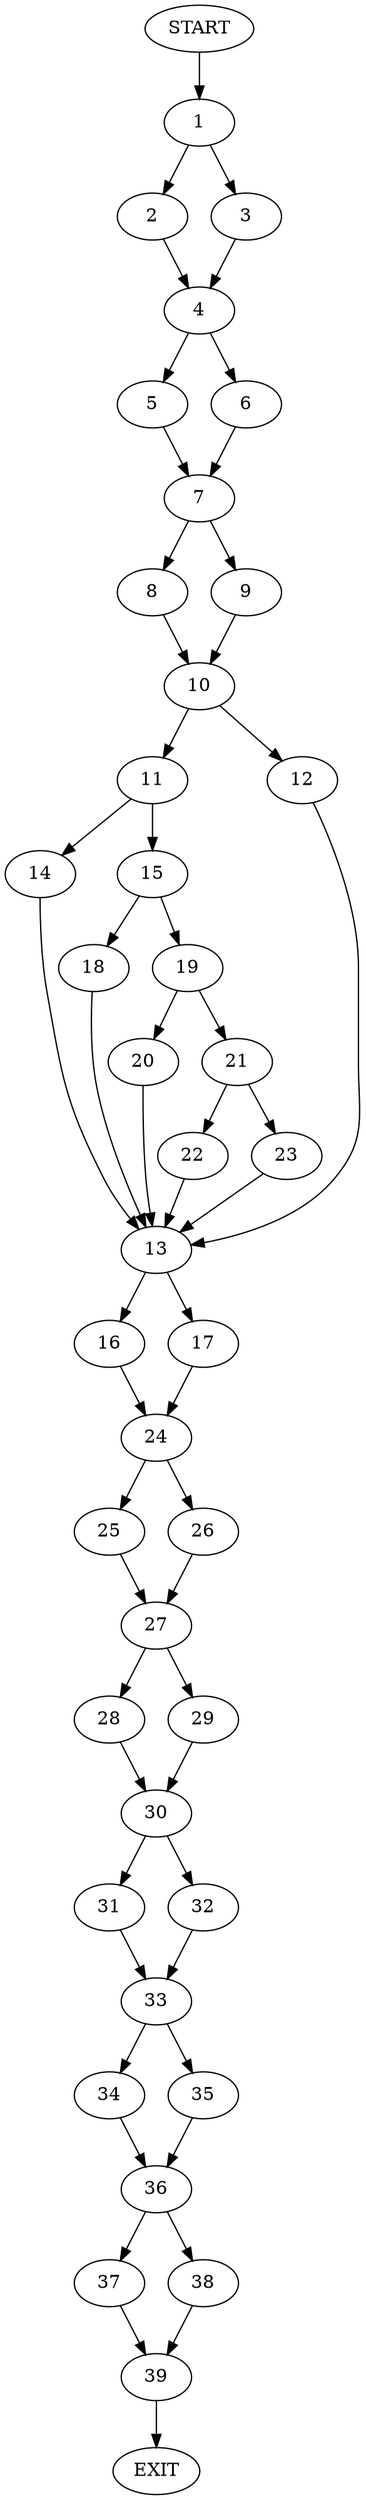 digraph {
0 [label="START"]
40 [label="EXIT"]
0 -> 1
1 -> 2
1 -> 3
2 -> 4
3 -> 4
4 -> 5
4 -> 6
6 -> 7
5 -> 7
7 -> 8
7 -> 9
9 -> 10
8 -> 10
10 -> 11
10 -> 12
12 -> 13
11 -> 14
11 -> 15
13 -> 16
13 -> 17
15 -> 18
15 -> 19
14 -> 13
19 -> 20
19 -> 21
18 -> 13
21 -> 22
21 -> 23
20 -> 13
23 -> 13
22 -> 13
16 -> 24
17 -> 24
24 -> 25
24 -> 26
25 -> 27
26 -> 27
27 -> 28
27 -> 29
29 -> 30
28 -> 30
30 -> 31
30 -> 32
32 -> 33
31 -> 33
33 -> 34
33 -> 35
34 -> 36
35 -> 36
36 -> 37
36 -> 38
37 -> 39
38 -> 39
39 -> 40
}
